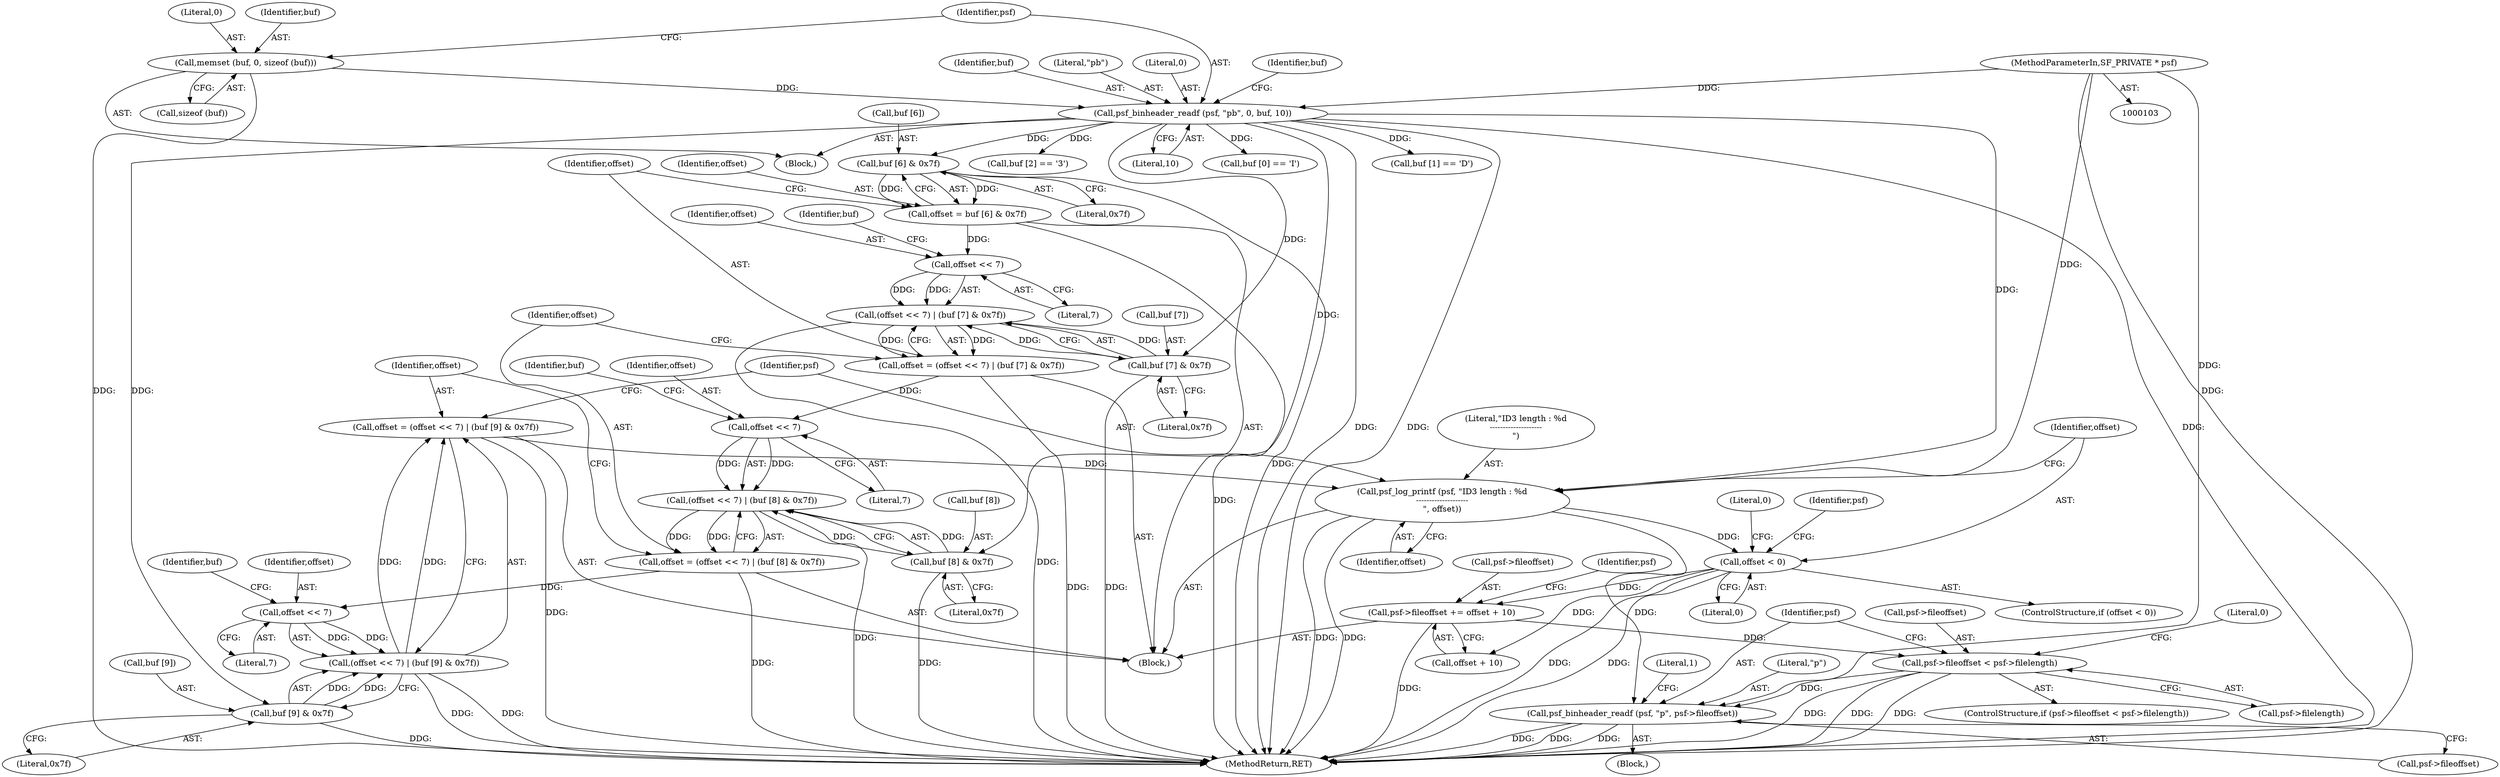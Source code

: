 digraph "0_libsndfile_f457b7b5ecfe91697ed01cfc825772c4d8de1236@pointer" {
"1000196" [label="(Call,psf->fileoffset < psf->filelength)"];
"1000188" [label="(Call,psf->fileoffset += offset + 10)"];
"1000183" [label="(Call,offset < 0)"];
"1000178" [label="(Call,psf_log_printf (psf, \"ID3 length : %d\n--------------------\n\", offset))"];
"1000112" [label="(Call,psf_binheader_readf (psf, \"pb\", 0, buf, 10))"];
"1000104" [label="(MethodParameterIn,SF_PRIVATE * psf)"];
"1000107" [label="(Call,memset (buf, 0, sizeof (buf)))"];
"1000167" [label="(Call,offset = (offset << 7) | (buf [9] & 0x7f))"];
"1000169" [label="(Call,(offset << 7) | (buf [9] & 0x7f))"];
"1000170" [label="(Call,offset << 7)"];
"1000156" [label="(Call,offset = (offset << 7) | (buf [8] & 0x7f))"];
"1000158" [label="(Call,(offset << 7) | (buf [8] & 0x7f))"];
"1000159" [label="(Call,offset << 7)"];
"1000145" [label="(Call,offset = (offset << 7) | (buf [7] & 0x7f))"];
"1000147" [label="(Call,(offset << 7) | (buf [7] & 0x7f))"];
"1000148" [label="(Call,offset << 7)"];
"1000138" [label="(Call,offset = buf [6] & 0x7f)"];
"1000140" [label="(Call,buf [6] & 0x7f)"];
"1000151" [label="(Call,buf [7] & 0x7f)"];
"1000162" [label="(Call,buf [8] & 0x7f)"];
"1000173" [label="(Call,buf [9] & 0x7f)"];
"1000204" [label="(Call,psf_binheader_readf (psf, \"p\", psf->fileoffset))"];
"1000140" [label="(Call,buf [6] & 0x7f)"];
"1000197" [label="(Call,psf->fileoffset)"];
"1000177" [label="(Literal,0x7f)"];
"1000146" [label="(Identifier,offset)"];
"1000112" [label="(Call,psf_binheader_readf (psf, \"pb\", 0, buf, 10))"];
"1000164" [label="(Identifier,buf)"];
"1000122" [label="(Identifier,buf)"];
"1000139" [label="(Identifier,offset)"];
"1000183" [label="(Call,offset < 0)"];
"1000195" [label="(ControlStructure,if (psf->fileoffset < psf->filelength))"];
"1000113" [label="(Identifier,psf)"];
"1000116" [label="(Identifier,buf)"];
"1000169" [label="(Call,(offset << 7) | (buf [9] & 0x7f))"];
"1000174" [label="(Call,buf [9])"];
"1000179" [label="(Identifier,psf)"];
"1000114" [label="(Literal,\"pb\")"];
"1000200" [label="(Call,psf->filelength)"];
"1000170" [label="(Call,offset << 7)"];
"1000180" [label="(Literal,\"ID3 length : %d\n--------------------\n\")"];
"1000126" [label="(Call,buf [1] == 'D')"];
"1000214" [label="(MethodReturn,RET)"];
"1000148" [label="(Call,offset << 7)"];
"1000144" [label="(Literal,0x7f)"];
"1000152" [label="(Call,buf [7])"];
"1000166" [label="(Literal,0x7f)"];
"1000192" [label="(Call,offset + 10)"];
"1000206" [label="(Literal,\"p\")"];
"1000160" [label="(Identifier,offset)"];
"1000187" [label="(Literal,0)"];
"1000173" [label="(Call,buf [9] & 0x7f)"];
"1000147" [label="(Call,(offset << 7) | (buf [7] & 0x7f))"];
"1000163" [label="(Call,buf [8])"];
"1000207" [label="(Call,psf->fileoffset)"];
"1000213" [label="(Literal,0)"];
"1000107" [label="(Call,memset (buf, 0, sizeof (buf)))"];
"1000205" [label="(Identifier,psf)"];
"1000108" [label="(Identifier,buf)"];
"1000158" [label="(Call,(offset << 7) | (buf [8] & 0x7f))"];
"1000211" [label="(Literal,1)"];
"1000198" [label="(Identifier,psf)"];
"1000151" [label="(Call,buf [7] & 0x7f)"];
"1000109" [label="(Literal,0)"];
"1000203" [label="(Block,)"];
"1000181" [label="(Identifier,offset)"];
"1000110" [label="(Call,sizeof (buf))"];
"1000131" [label="(Call,buf [2] == '3')"];
"1000136" [label="(Block,)"];
"1000171" [label="(Identifier,offset)"];
"1000150" [label="(Literal,7)"];
"1000178" [label="(Call,psf_log_printf (psf, \"ID3 length : %d\n--------------------\n\", offset))"];
"1000190" [label="(Identifier,psf)"];
"1000115" [label="(Literal,0)"];
"1000138" [label="(Call,offset = buf [6] & 0x7f)"];
"1000167" [label="(Call,offset = (offset << 7) | (buf [9] & 0x7f))"];
"1000162" [label="(Call,buf [8] & 0x7f)"];
"1000149" [label="(Identifier,offset)"];
"1000153" [label="(Identifier,buf)"];
"1000185" [label="(Literal,0)"];
"1000188" [label="(Call,psf->fileoffset += offset + 10)"];
"1000155" [label="(Literal,0x7f)"];
"1000105" [label="(Block,)"];
"1000204" [label="(Call,psf_binheader_readf (psf, \"p\", psf->fileoffset))"];
"1000104" [label="(MethodParameterIn,SF_PRIVATE * psf)"];
"1000157" [label="(Identifier,offset)"];
"1000161" [label="(Literal,7)"];
"1000156" [label="(Call,offset = (offset << 7) | (buf [8] & 0x7f))"];
"1000196" [label="(Call,psf->fileoffset < psf->filelength)"];
"1000184" [label="(Identifier,offset)"];
"1000189" [label="(Call,psf->fileoffset)"];
"1000175" [label="(Identifier,buf)"];
"1000168" [label="(Identifier,offset)"];
"1000117" [label="(Literal,10)"];
"1000120" [label="(Call,buf [0] == 'I')"];
"1000182" [label="(ControlStructure,if (offset < 0))"];
"1000159" [label="(Call,offset << 7)"];
"1000141" [label="(Call,buf [6])"];
"1000172" [label="(Literal,7)"];
"1000145" [label="(Call,offset = (offset << 7) | (buf [7] & 0x7f))"];
"1000196" -> "1000195"  [label="AST: "];
"1000196" -> "1000200"  [label="CFG: "];
"1000197" -> "1000196"  [label="AST: "];
"1000200" -> "1000196"  [label="AST: "];
"1000205" -> "1000196"  [label="CFG: "];
"1000213" -> "1000196"  [label="CFG: "];
"1000196" -> "1000214"  [label="DDG: "];
"1000196" -> "1000214"  [label="DDG: "];
"1000196" -> "1000214"  [label="DDG: "];
"1000188" -> "1000196"  [label="DDG: "];
"1000196" -> "1000204"  [label="DDG: "];
"1000188" -> "1000136"  [label="AST: "];
"1000188" -> "1000192"  [label="CFG: "];
"1000189" -> "1000188"  [label="AST: "];
"1000192" -> "1000188"  [label="AST: "];
"1000198" -> "1000188"  [label="CFG: "];
"1000188" -> "1000214"  [label="DDG: "];
"1000183" -> "1000188"  [label="DDG: "];
"1000183" -> "1000182"  [label="AST: "];
"1000183" -> "1000185"  [label="CFG: "];
"1000184" -> "1000183"  [label="AST: "];
"1000185" -> "1000183"  [label="AST: "];
"1000187" -> "1000183"  [label="CFG: "];
"1000190" -> "1000183"  [label="CFG: "];
"1000183" -> "1000214"  [label="DDG: "];
"1000183" -> "1000214"  [label="DDG: "];
"1000178" -> "1000183"  [label="DDG: "];
"1000183" -> "1000192"  [label="DDG: "];
"1000178" -> "1000136"  [label="AST: "];
"1000178" -> "1000181"  [label="CFG: "];
"1000179" -> "1000178"  [label="AST: "];
"1000180" -> "1000178"  [label="AST: "];
"1000181" -> "1000178"  [label="AST: "];
"1000184" -> "1000178"  [label="CFG: "];
"1000178" -> "1000214"  [label="DDG: "];
"1000178" -> "1000214"  [label="DDG: "];
"1000112" -> "1000178"  [label="DDG: "];
"1000104" -> "1000178"  [label="DDG: "];
"1000167" -> "1000178"  [label="DDG: "];
"1000178" -> "1000204"  [label="DDG: "];
"1000112" -> "1000105"  [label="AST: "];
"1000112" -> "1000117"  [label="CFG: "];
"1000113" -> "1000112"  [label="AST: "];
"1000114" -> "1000112"  [label="AST: "];
"1000115" -> "1000112"  [label="AST: "];
"1000116" -> "1000112"  [label="AST: "];
"1000117" -> "1000112"  [label="AST: "];
"1000122" -> "1000112"  [label="CFG: "];
"1000112" -> "1000214"  [label="DDG: "];
"1000112" -> "1000214"  [label="DDG: "];
"1000112" -> "1000214"  [label="DDG: "];
"1000104" -> "1000112"  [label="DDG: "];
"1000107" -> "1000112"  [label="DDG: "];
"1000112" -> "1000120"  [label="DDG: "];
"1000112" -> "1000126"  [label="DDG: "];
"1000112" -> "1000131"  [label="DDG: "];
"1000112" -> "1000140"  [label="DDG: "];
"1000112" -> "1000151"  [label="DDG: "];
"1000112" -> "1000162"  [label="DDG: "];
"1000112" -> "1000173"  [label="DDG: "];
"1000104" -> "1000103"  [label="AST: "];
"1000104" -> "1000214"  [label="DDG: "];
"1000104" -> "1000204"  [label="DDG: "];
"1000107" -> "1000105"  [label="AST: "];
"1000107" -> "1000110"  [label="CFG: "];
"1000108" -> "1000107"  [label="AST: "];
"1000109" -> "1000107"  [label="AST: "];
"1000110" -> "1000107"  [label="AST: "];
"1000113" -> "1000107"  [label="CFG: "];
"1000107" -> "1000214"  [label="DDG: "];
"1000167" -> "1000136"  [label="AST: "];
"1000167" -> "1000169"  [label="CFG: "];
"1000168" -> "1000167"  [label="AST: "];
"1000169" -> "1000167"  [label="AST: "];
"1000179" -> "1000167"  [label="CFG: "];
"1000167" -> "1000214"  [label="DDG: "];
"1000169" -> "1000167"  [label="DDG: "];
"1000169" -> "1000167"  [label="DDG: "];
"1000169" -> "1000173"  [label="CFG: "];
"1000170" -> "1000169"  [label="AST: "];
"1000173" -> "1000169"  [label="AST: "];
"1000169" -> "1000214"  [label="DDG: "];
"1000169" -> "1000214"  [label="DDG: "];
"1000170" -> "1000169"  [label="DDG: "];
"1000170" -> "1000169"  [label="DDG: "];
"1000173" -> "1000169"  [label="DDG: "];
"1000173" -> "1000169"  [label="DDG: "];
"1000170" -> "1000172"  [label="CFG: "];
"1000171" -> "1000170"  [label="AST: "];
"1000172" -> "1000170"  [label="AST: "];
"1000175" -> "1000170"  [label="CFG: "];
"1000156" -> "1000170"  [label="DDG: "];
"1000156" -> "1000136"  [label="AST: "];
"1000156" -> "1000158"  [label="CFG: "];
"1000157" -> "1000156"  [label="AST: "];
"1000158" -> "1000156"  [label="AST: "];
"1000168" -> "1000156"  [label="CFG: "];
"1000156" -> "1000214"  [label="DDG: "];
"1000158" -> "1000156"  [label="DDG: "];
"1000158" -> "1000156"  [label="DDG: "];
"1000158" -> "1000162"  [label="CFG: "];
"1000159" -> "1000158"  [label="AST: "];
"1000162" -> "1000158"  [label="AST: "];
"1000158" -> "1000214"  [label="DDG: "];
"1000159" -> "1000158"  [label="DDG: "];
"1000159" -> "1000158"  [label="DDG: "];
"1000162" -> "1000158"  [label="DDG: "];
"1000162" -> "1000158"  [label="DDG: "];
"1000159" -> "1000161"  [label="CFG: "];
"1000160" -> "1000159"  [label="AST: "];
"1000161" -> "1000159"  [label="AST: "];
"1000164" -> "1000159"  [label="CFG: "];
"1000145" -> "1000159"  [label="DDG: "];
"1000145" -> "1000136"  [label="AST: "];
"1000145" -> "1000147"  [label="CFG: "];
"1000146" -> "1000145"  [label="AST: "];
"1000147" -> "1000145"  [label="AST: "];
"1000157" -> "1000145"  [label="CFG: "];
"1000145" -> "1000214"  [label="DDG: "];
"1000147" -> "1000145"  [label="DDG: "];
"1000147" -> "1000145"  [label="DDG: "];
"1000147" -> "1000151"  [label="CFG: "];
"1000148" -> "1000147"  [label="AST: "];
"1000151" -> "1000147"  [label="AST: "];
"1000147" -> "1000214"  [label="DDG: "];
"1000148" -> "1000147"  [label="DDG: "];
"1000148" -> "1000147"  [label="DDG: "];
"1000151" -> "1000147"  [label="DDG: "];
"1000151" -> "1000147"  [label="DDG: "];
"1000148" -> "1000150"  [label="CFG: "];
"1000149" -> "1000148"  [label="AST: "];
"1000150" -> "1000148"  [label="AST: "];
"1000153" -> "1000148"  [label="CFG: "];
"1000138" -> "1000148"  [label="DDG: "];
"1000138" -> "1000136"  [label="AST: "];
"1000138" -> "1000140"  [label="CFG: "];
"1000139" -> "1000138"  [label="AST: "];
"1000140" -> "1000138"  [label="AST: "];
"1000146" -> "1000138"  [label="CFG: "];
"1000138" -> "1000214"  [label="DDG: "];
"1000140" -> "1000138"  [label="DDG: "];
"1000140" -> "1000138"  [label="DDG: "];
"1000140" -> "1000144"  [label="CFG: "];
"1000141" -> "1000140"  [label="AST: "];
"1000144" -> "1000140"  [label="AST: "];
"1000140" -> "1000214"  [label="DDG: "];
"1000151" -> "1000155"  [label="CFG: "];
"1000152" -> "1000151"  [label="AST: "];
"1000155" -> "1000151"  [label="AST: "];
"1000151" -> "1000214"  [label="DDG: "];
"1000162" -> "1000166"  [label="CFG: "];
"1000163" -> "1000162"  [label="AST: "];
"1000166" -> "1000162"  [label="AST: "];
"1000162" -> "1000214"  [label="DDG: "];
"1000173" -> "1000177"  [label="CFG: "];
"1000174" -> "1000173"  [label="AST: "];
"1000177" -> "1000173"  [label="AST: "];
"1000173" -> "1000214"  [label="DDG: "];
"1000204" -> "1000203"  [label="AST: "];
"1000204" -> "1000207"  [label="CFG: "];
"1000205" -> "1000204"  [label="AST: "];
"1000206" -> "1000204"  [label="AST: "];
"1000207" -> "1000204"  [label="AST: "];
"1000211" -> "1000204"  [label="CFG: "];
"1000204" -> "1000214"  [label="DDG: "];
"1000204" -> "1000214"  [label="DDG: "];
"1000204" -> "1000214"  [label="DDG: "];
}
